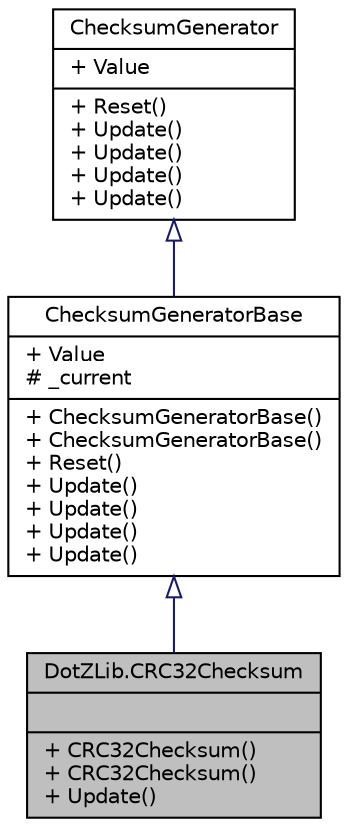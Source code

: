 digraph "DotZLib.CRC32Checksum"
{
  edge [fontname="Helvetica",fontsize="10",labelfontname="Helvetica",labelfontsize="10"];
  node [fontname="Helvetica",fontsize="10",shape=record];
  Node1 [label="{DotZLib.CRC32Checksum\n||+ CRC32Checksum()\l+ CRC32Checksum()\l+ Update()\l}",height=0.2,width=0.4,color="black", fillcolor="grey75", style="filled", fontcolor="black"];
  Node2 -> Node1 [dir="back",color="midnightblue",fontsize="10",style="solid",arrowtail="onormal",fontname="Helvetica"];
  Node2 [label="{ChecksumGeneratorBase\n|+ Value\l# _current\l|+ ChecksumGeneratorBase()\l+ ChecksumGeneratorBase()\l+ Reset()\l+ Update()\l+ Update()\l+ Update()\l+ Update()\l}",height=0.2,width=0.4,color="black", fillcolor="white", style="filled",URL="$class_dot_z_lib_1_1_checksum_generator_base.html",tooltip="Implements the common functionality needed for all ChecksumGenerators "];
  Node3 -> Node2 [dir="back",color="midnightblue",fontsize="10",style="solid",arrowtail="onormal",fontname="Helvetica"];
  Node3 [label="{ChecksumGenerator\n|+ Value\l|+ Reset()\l+ Update()\l+ Update()\l+ Update()\l+ Update()\l}",height=0.2,width=0.4,color="black", fillcolor="white", style="filled",URL="$interface_dot_z_lib_1_1_checksum_generator.html",tooltip="Declares methods and properties that enables a running checksum to be calculated "];
}
